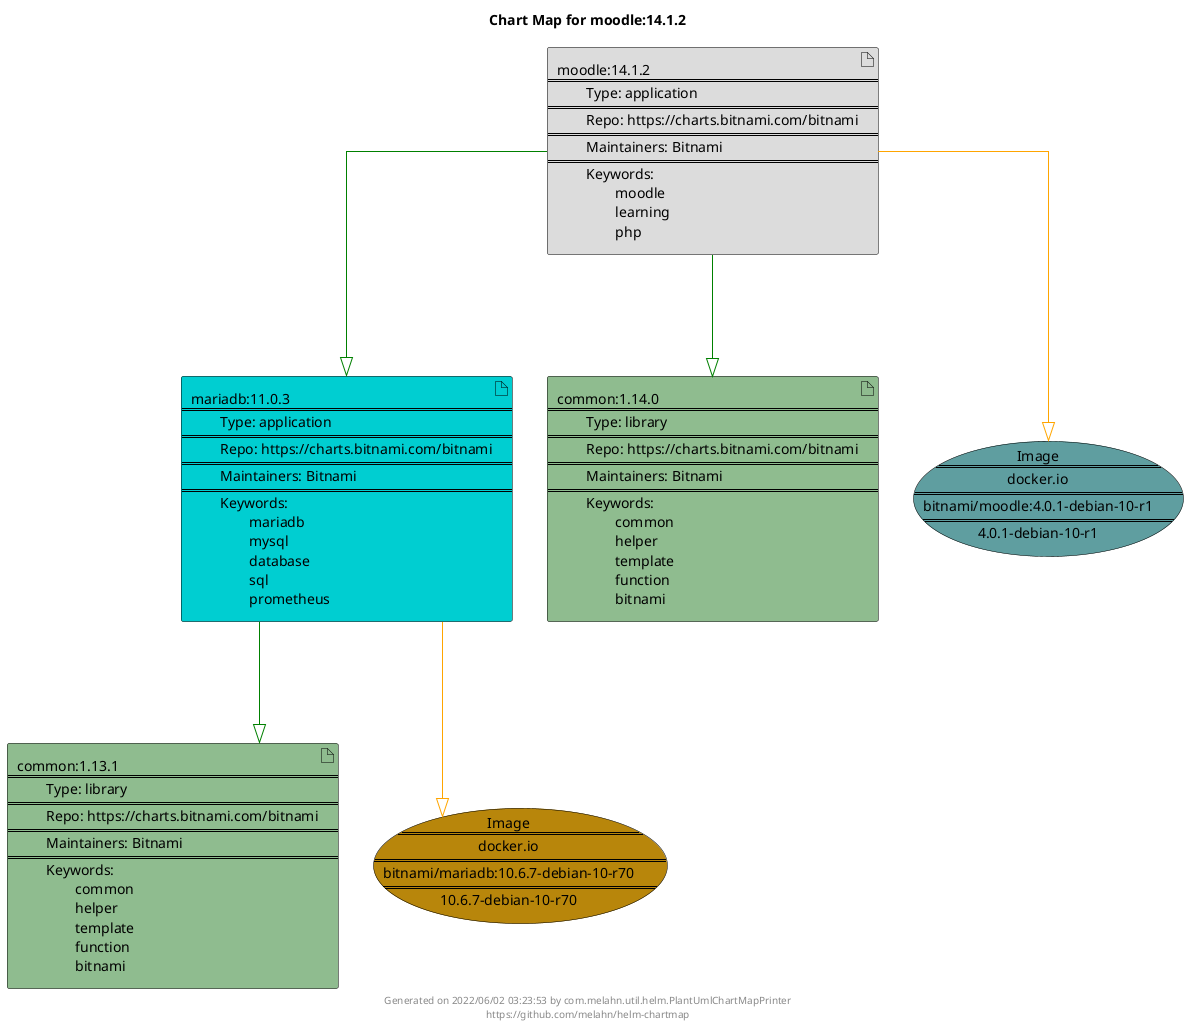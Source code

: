 @startuml
skinparam linetype ortho
skinparam backgroundColor white
skinparam usecaseBorderColor black
skinparam usecaseArrowColor LightSlateGray
skinparam artifactBorderColor black
skinparam artifactArrowColor LightSlateGray

title Chart Map for moodle:14.1.2

'There are 4 referenced Helm Charts
artifact "common:1.13.1\n====\n\tType: library\n====\n\tRepo: https://charts.bitnami.com/bitnami\n====\n\tMaintainers: Bitnami\n====\n\tKeywords: \n\t\tcommon\n\t\thelper\n\t\ttemplate\n\t\tfunction\n\t\tbitnami" as common_1_13_1 #DarkSeaGreen
artifact "mariadb:11.0.3\n====\n\tType: application\n====\n\tRepo: https://charts.bitnami.com/bitnami\n====\n\tMaintainers: Bitnami\n====\n\tKeywords: \n\t\tmariadb\n\t\tmysql\n\t\tdatabase\n\t\tsql\n\t\tprometheus" as mariadb_11_0_3 #DarkTurquoise
artifact "moodle:14.1.2\n====\n\tType: application\n====\n\tRepo: https://charts.bitnami.com/bitnami\n====\n\tMaintainers: Bitnami\n====\n\tKeywords: \n\t\tmoodle\n\t\tlearning\n\t\tphp" as moodle_14_1_2 #Gainsboro
artifact "common:1.14.0\n====\n\tType: library\n====\n\tRepo: https://charts.bitnami.com/bitnami\n====\n\tMaintainers: Bitnami\n====\n\tKeywords: \n\t\tcommon\n\t\thelper\n\t\ttemplate\n\t\tfunction\n\t\tbitnami" as common_1_14_0 #DarkSeaGreen

'There are 2 referenced Docker Images
usecase "Image\n====\ndocker.io\n====\nbitnami/mariadb:10.6.7-debian-10-r70\n====\n10.6.7-debian-10-r70" as docker_io_bitnami_mariadb_10_6_7_debian_10_r70 #DarkGoldenRod
usecase "Image\n====\ndocker.io\n====\nbitnami/moodle:4.0.1-debian-10-r1\n====\n4.0.1-debian-10-r1" as docker_io_bitnami_moodle_4_0_1_debian_10_r1 #CadetBlue

'Chart Dependencies
moodle_14_1_2--[#green]-|>mariadb_11_0_3
mariadb_11_0_3--[#green]-|>common_1_13_1
moodle_14_1_2--[#green]-|>common_1_14_0
mariadb_11_0_3--[#orange]-|>docker_io_bitnami_mariadb_10_6_7_debian_10_r70
moodle_14_1_2--[#orange]-|>docker_io_bitnami_moodle_4_0_1_debian_10_r1

center footer Generated on 2022/06/02 03:23:53 by com.melahn.util.helm.PlantUmlChartMapPrinter\nhttps://github.com/melahn/helm-chartmap
@enduml
